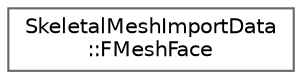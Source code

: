 digraph "Graphical Class Hierarchy"
{
 // INTERACTIVE_SVG=YES
 // LATEX_PDF_SIZE
  bgcolor="transparent";
  edge [fontname=Helvetica,fontsize=10,labelfontname=Helvetica,labelfontsize=10];
  node [fontname=Helvetica,fontsize=10,shape=box,height=0.2,width=0.4];
  rankdir="LR";
  Node0 [id="Node000000",label="SkeletalMeshImportData\l::FMeshFace",height=0.2,width=0.4,color="grey40", fillcolor="white", style="filled",URL="$dd/dff/structSkeletalMeshImportData_1_1FMeshFace.html",tooltip=" "];
}
